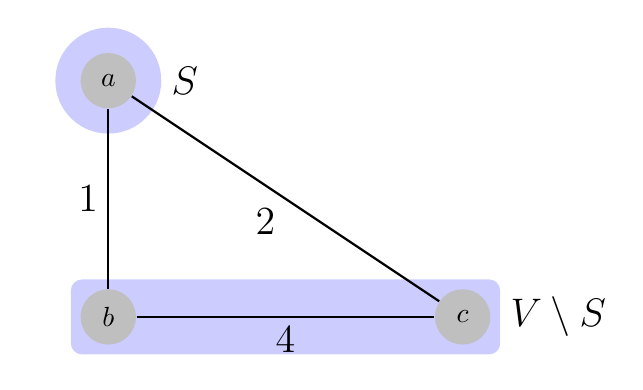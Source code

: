 \usetikzlibrary{backgrounds, fit, positioning}

\tikzstyle{vertex}=[circle,fill=black!25,minimum size=20pt,inner sep=0pt]
\tikzstyle{edge} = [draw,thick,-]

\begin{tikzpicture}[scale = 1.5, auto, swap]
    % vertices
    \foreach \pos/\name in {{(0,2)/a}, {(0,0)/b}, {(3,0)/c}}
        \node[vertex] (\name) at \pos {$\name$};
        
    % Connect vertices with edges and draw weights
    \foreach \source/ \dest/\weight in {a/b/1, b/c/4, a/c/2}
        \path[edge] (\source) -- node[font = \Large] {$\weight$} (\dest);
        
    \begin{pgfonlayer}{background}
      \node [fit = (a), fill = blue!20, ellipse, label = {[font = \Large] 0: $S$}] {};
           \node [fit = (b) (c), fill = blue!20, rectangle, rounded corners, label = {[font = \Large] 0: $V \setminus S$}] {};
    \end{pgfonlayer}
\end{tikzpicture}